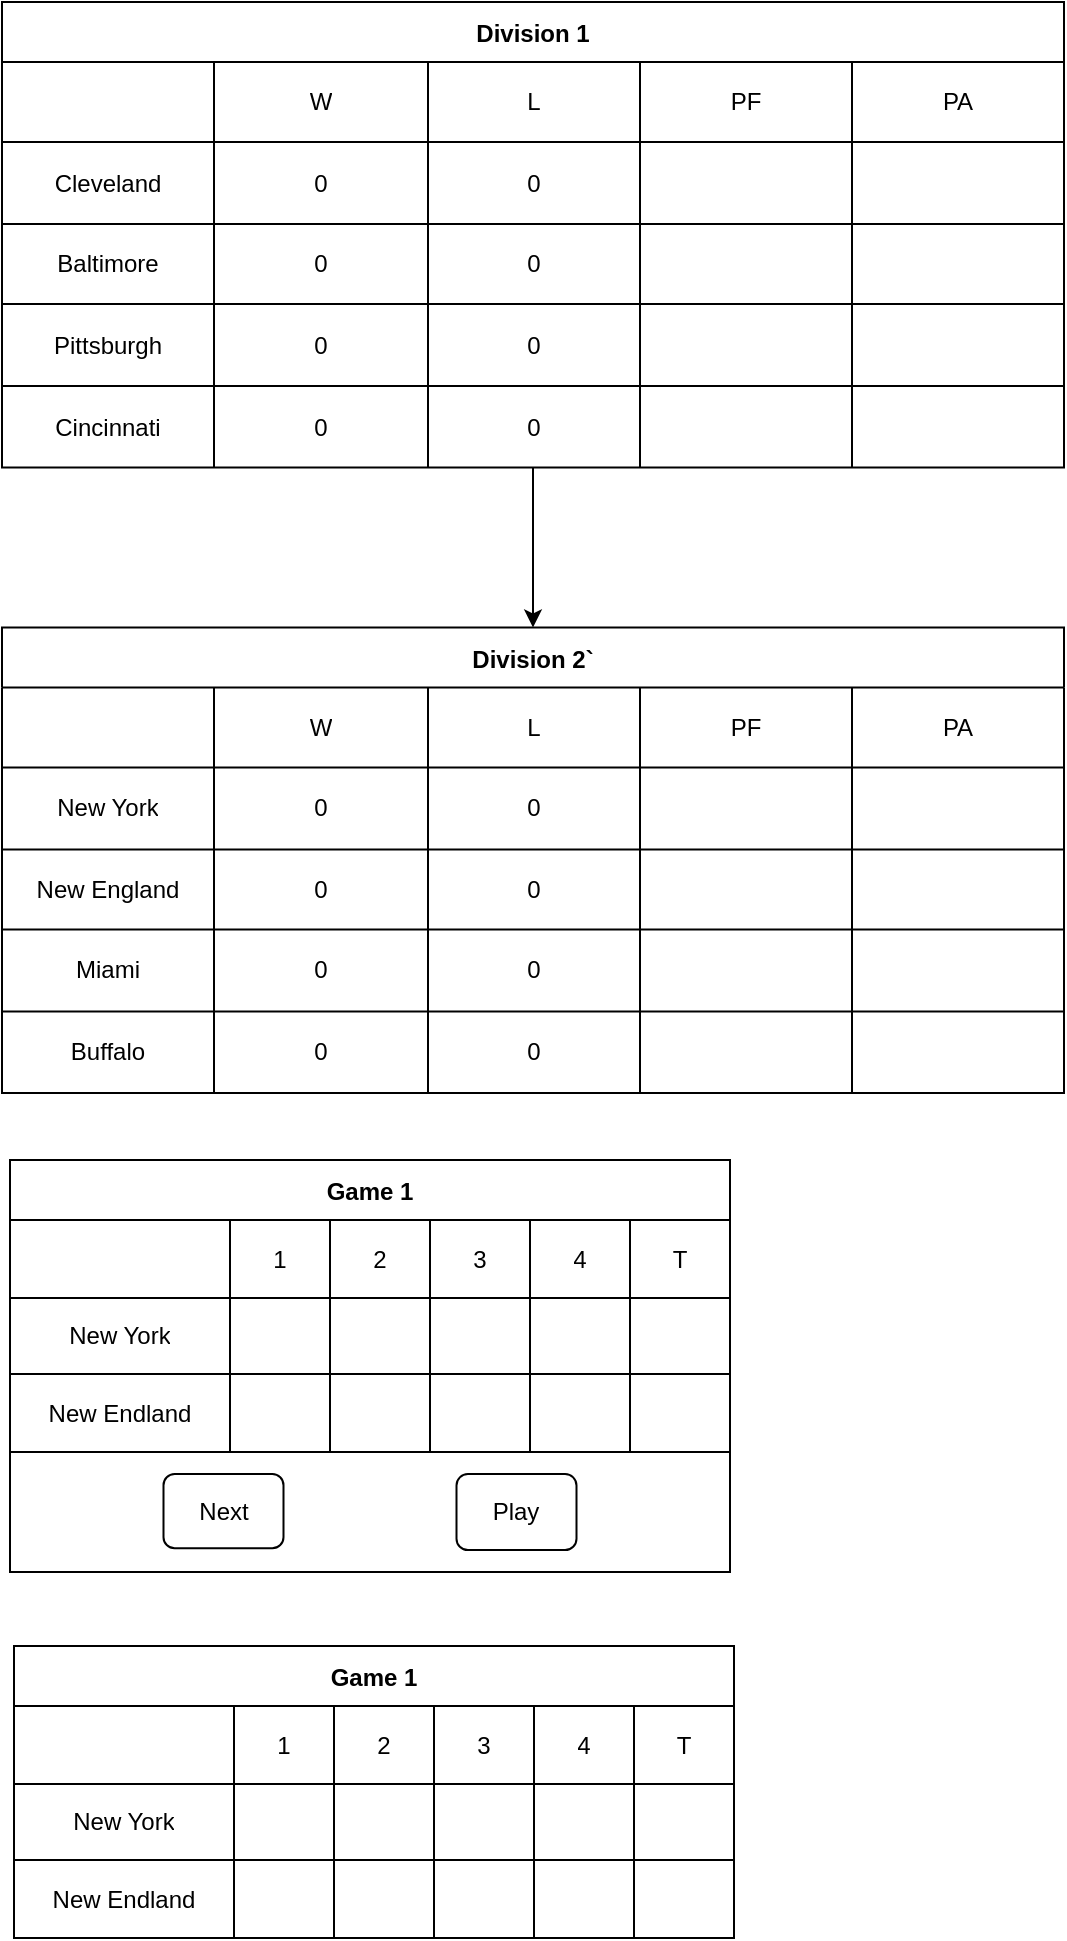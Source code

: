 <mxfile version="20.5.3" type="github"><diagram id="_qhBc4zWYkyb0zUqswp9" name="Page-1"><mxGraphModel dx="1422" dy="716" grid="0" gridSize="10" guides="1" tooltips="1" connect="1" arrows="1" fold="1" page="1" pageScale="1" pageWidth="850" pageHeight="1100" background="none" math="0" shadow="0"><root><mxCell id="0"/><mxCell id="1" parent="0"/><mxCell id="_tlVLMFGA-t9xnmQ0L-8-78" value="" style="edgeStyle=orthogonalEdgeStyle;rounded=0;orthogonalLoop=1;jettySize=auto;html=1;" parent="1" source="_tlVLMFGA-t9xnmQ0L-8-2" target="_tlVLMFGA-t9xnmQ0L-8-47" edge="1"><mxGeometry relative="1" as="geometry"/></mxCell><mxCell id="_tlVLMFGA-t9xnmQ0L-8-2" value="Division 1" style="shape=table;startSize=30;container=1;collapsible=0;childLayout=tableLayout;fontStyle=1;align=center;" parent="1" vertex="1"><mxGeometry x="76" y="51" width="531" height="232.75" as="geometry"/></mxCell><mxCell id="_tlVLMFGA-t9xnmQ0L-8-33" style="shape=tableRow;horizontal=0;startSize=0;swimlaneHead=0;swimlaneBody=0;top=0;left=0;bottom=0;right=0;collapsible=0;dropTarget=0;fillColor=none;points=[[0,0.5],[1,0.5]];portConstraint=eastwest;" parent="_tlVLMFGA-t9xnmQ0L-8-2" vertex="1"><mxGeometry y="30" width="531" height="40" as="geometry"/></mxCell><mxCell id="_tlVLMFGA-t9xnmQ0L-8-34" style="shape=partialRectangle;html=1;whiteSpace=wrap;connectable=0;fillColor=none;top=0;left=0;bottom=0;right=0;overflow=hidden;" parent="_tlVLMFGA-t9xnmQ0L-8-33" vertex="1"><mxGeometry width="106" height="40" as="geometry"><mxRectangle width="106" height="40" as="alternateBounds"/></mxGeometry></mxCell><mxCell id="_tlVLMFGA-t9xnmQ0L-8-35" value="W" style="shape=partialRectangle;html=1;whiteSpace=wrap;connectable=0;fillColor=none;top=0;left=0;bottom=0;right=0;overflow=hidden;" parent="_tlVLMFGA-t9xnmQ0L-8-33" vertex="1"><mxGeometry x="106" width="107" height="40" as="geometry"><mxRectangle width="107" height="40" as="alternateBounds"/></mxGeometry></mxCell><mxCell id="_tlVLMFGA-t9xnmQ0L-8-36" value="L" style="shape=partialRectangle;html=1;whiteSpace=wrap;connectable=0;fillColor=none;top=0;left=0;bottom=0;right=0;overflow=hidden;" parent="_tlVLMFGA-t9xnmQ0L-8-33" vertex="1"><mxGeometry x="213" width="106" height="40" as="geometry"><mxRectangle width="106" height="40" as="alternateBounds"/></mxGeometry></mxCell><mxCell id="_tlVLMFGA-t9xnmQ0L-8-42" value="PF" style="shape=partialRectangle;html=1;whiteSpace=wrap;connectable=0;fillColor=none;top=0;left=0;bottom=0;right=0;overflow=hidden;" parent="_tlVLMFGA-t9xnmQ0L-8-33" vertex="1"><mxGeometry x="319" width="106" height="40" as="geometry"><mxRectangle width="106" height="40" as="alternateBounds"/></mxGeometry></mxCell><mxCell id="_tlVLMFGA-t9xnmQ0L-8-37" value="PA" style="shape=partialRectangle;html=1;whiteSpace=wrap;connectable=0;fillColor=none;top=0;left=0;bottom=0;right=0;overflow=hidden;" parent="_tlVLMFGA-t9xnmQ0L-8-33" vertex="1"><mxGeometry x="425" width="106" height="40" as="geometry"><mxRectangle width="106" height="40" as="alternateBounds"/></mxGeometry></mxCell><mxCell id="_tlVLMFGA-t9xnmQ0L-8-3" value="" style="shape=tableRow;horizontal=0;startSize=0;swimlaneHead=0;swimlaneBody=0;top=0;left=0;bottom=0;right=0;collapsible=0;dropTarget=0;fillColor=none;points=[[0,0.5],[1,0.5]];portConstraint=eastwest;" parent="_tlVLMFGA-t9xnmQ0L-8-2" vertex="1"><mxGeometry y="70" width="531" height="41" as="geometry"/></mxCell><mxCell id="_tlVLMFGA-t9xnmQ0L-8-4" value="Cleveland" style="shape=partialRectangle;html=1;whiteSpace=wrap;connectable=0;fillColor=none;top=0;left=0;bottom=0;right=0;overflow=hidden;" parent="_tlVLMFGA-t9xnmQ0L-8-3" vertex="1"><mxGeometry width="106" height="41" as="geometry"><mxRectangle width="106" height="41" as="alternateBounds"/></mxGeometry></mxCell><mxCell id="_tlVLMFGA-t9xnmQ0L-8-5" value="0" style="shape=partialRectangle;html=1;whiteSpace=wrap;connectable=0;fillColor=none;top=0;left=0;bottom=0;right=0;overflow=hidden;" parent="_tlVLMFGA-t9xnmQ0L-8-3" vertex="1"><mxGeometry x="106" width="107" height="41" as="geometry"><mxRectangle width="107" height="41" as="alternateBounds"/></mxGeometry></mxCell><mxCell id="_tlVLMFGA-t9xnmQ0L-8-6" value="0" style="shape=partialRectangle;html=1;whiteSpace=wrap;connectable=0;fillColor=none;top=0;left=0;bottom=0;right=0;overflow=hidden;" parent="_tlVLMFGA-t9xnmQ0L-8-3" vertex="1"><mxGeometry x="213" width="106" height="41" as="geometry"><mxRectangle width="106" height="41" as="alternateBounds"/></mxGeometry></mxCell><mxCell id="_tlVLMFGA-t9xnmQ0L-8-43" style="shape=partialRectangle;html=1;whiteSpace=wrap;connectable=0;fillColor=none;top=0;left=0;bottom=0;right=0;overflow=hidden;" parent="_tlVLMFGA-t9xnmQ0L-8-3" vertex="1"><mxGeometry x="319" width="106" height="41" as="geometry"><mxRectangle width="106" height="41" as="alternateBounds"/></mxGeometry></mxCell><mxCell id="_tlVLMFGA-t9xnmQ0L-8-38" style="shape=partialRectangle;html=1;whiteSpace=wrap;connectable=0;fillColor=none;top=0;left=0;bottom=0;right=0;overflow=hidden;" parent="_tlVLMFGA-t9xnmQ0L-8-3" vertex="1"><mxGeometry x="425" width="106" height="41" as="geometry"><mxRectangle width="106" height="41" as="alternateBounds"/></mxGeometry></mxCell><mxCell id="_tlVLMFGA-t9xnmQ0L-8-7" value="" style="shape=tableRow;horizontal=0;startSize=0;swimlaneHead=0;swimlaneBody=0;top=0;left=0;bottom=0;right=0;collapsible=0;dropTarget=0;fillColor=none;points=[[0,0.5],[1,0.5]];portConstraint=eastwest;" parent="_tlVLMFGA-t9xnmQ0L-8-2" vertex="1"><mxGeometry y="111" width="531" height="40" as="geometry"/></mxCell><mxCell id="_tlVLMFGA-t9xnmQ0L-8-8" value="Baltimore" style="shape=partialRectangle;html=1;whiteSpace=wrap;connectable=0;fillColor=none;top=0;left=0;bottom=0;right=0;overflow=hidden;" parent="_tlVLMFGA-t9xnmQ0L-8-7" vertex="1"><mxGeometry width="106" height="40" as="geometry"><mxRectangle width="106" height="40" as="alternateBounds"/></mxGeometry></mxCell><mxCell id="_tlVLMFGA-t9xnmQ0L-8-9" value="0" style="shape=partialRectangle;html=1;whiteSpace=wrap;connectable=0;fillColor=none;top=0;left=0;bottom=0;right=0;overflow=hidden;" parent="_tlVLMFGA-t9xnmQ0L-8-7" vertex="1"><mxGeometry x="106" width="107" height="40" as="geometry"><mxRectangle width="107" height="40" as="alternateBounds"/></mxGeometry></mxCell><mxCell id="_tlVLMFGA-t9xnmQ0L-8-10" value="0" style="shape=partialRectangle;html=1;whiteSpace=wrap;connectable=0;fillColor=none;top=0;left=0;bottom=0;right=0;overflow=hidden;" parent="_tlVLMFGA-t9xnmQ0L-8-7" vertex="1"><mxGeometry x="213" width="106" height="40" as="geometry"><mxRectangle width="106" height="40" as="alternateBounds"/></mxGeometry></mxCell><mxCell id="_tlVLMFGA-t9xnmQ0L-8-44" style="shape=partialRectangle;html=1;whiteSpace=wrap;connectable=0;fillColor=none;top=0;left=0;bottom=0;right=0;overflow=hidden;" parent="_tlVLMFGA-t9xnmQ0L-8-7" vertex="1"><mxGeometry x="319" width="106" height="40" as="geometry"><mxRectangle width="106" height="40" as="alternateBounds"/></mxGeometry></mxCell><mxCell id="_tlVLMFGA-t9xnmQ0L-8-39" style="shape=partialRectangle;html=1;whiteSpace=wrap;connectable=0;fillColor=none;top=0;left=0;bottom=0;right=0;overflow=hidden;" parent="_tlVLMFGA-t9xnmQ0L-8-7" vertex="1"><mxGeometry x="425" width="106" height="40" as="geometry"><mxRectangle width="106" height="40" as="alternateBounds"/></mxGeometry></mxCell><mxCell id="_tlVLMFGA-t9xnmQ0L-8-11" value="" style="shape=tableRow;horizontal=0;startSize=0;swimlaneHead=0;swimlaneBody=0;top=0;left=0;bottom=0;right=0;collapsible=0;dropTarget=0;fillColor=none;points=[[0,0.5],[1,0.5]];portConstraint=eastwest;" parent="_tlVLMFGA-t9xnmQ0L-8-2" vertex="1"><mxGeometry y="151" width="531" height="41" as="geometry"/></mxCell><mxCell id="_tlVLMFGA-t9xnmQ0L-8-12" value="Pittsburgh" style="shape=partialRectangle;html=1;whiteSpace=wrap;connectable=0;fillColor=none;top=0;left=0;bottom=0;right=0;overflow=hidden;" parent="_tlVLMFGA-t9xnmQ0L-8-11" vertex="1"><mxGeometry width="106" height="41" as="geometry"><mxRectangle width="106" height="41" as="alternateBounds"/></mxGeometry></mxCell><mxCell id="_tlVLMFGA-t9xnmQ0L-8-13" value="0" style="shape=partialRectangle;html=1;whiteSpace=wrap;connectable=0;fillColor=none;top=0;left=0;bottom=0;right=0;overflow=hidden;" parent="_tlVLMFGA-t9xnmQ0L-8-11" vertex="1"><mxGeometry x="106" width="107" height="41" as="geometry"><mxRectangle width="107" height="41" as="alternateBounds"/></mxGeometry></mxCell><mxCell id="_tlVLMFGA-t9xnmQ0L-8-14" value="0" style="shape=partialRectangle;html=1;whiteSpace=wrap;connectable=0;fillColor=none;top=0;left=0;bottom=0;right=0;overflow=hidden;" parent="_tlVLMFGA-t9xnmQ0L-8-11" vertex="1"><mxGeometry x="213" width="106" height="41" as="geometry"><mxRectangle width="106" height="41" as="alternateBounds"/></mxGeometry></mxCell><mxCell id="_tlVLMFGA-t9xnmQ0L-8-45" style="shape=partialRectangle;html=1;whiteSpace=wrap;connectable=0;fillColor=none;top=0;left=0;bottom=0;right=0;overflow=hidden;" parent="_tlVLMFGA-t9xnmQ0L-8-11" vertex="1"><mxGeometry x="319" width="106" height="41" as="geometry"><mxRectangle width="106" height="41" as="alternateBounds"/></mxGeometry></mxCell><mxCell id="_tlVLMFGA-t9xnmQ0L-8-40" style="shape=partialRectangle;html=1;whiteSpace=wrap;connectable=0;fillColor=none;top=0;left=0;bottom=0;right=0;overflow=hidden;" parent="_tlVLMFGA-t9xnmQ0L-8-11" vertex="1"><mxGeometry x="425" width="106" height="41" as="geometry"><mxRectangle width="106" height="41" as="alternateBounds"/></mxGeometry></mxCell><mxCell id="_tlVLMFGA-t9xnmQ0L-8-29" style="shape=tableRow;horizontal=0;startSize=0;swimlaneHead=0;swimlaneBody=0;top=0;left=0;bottom=0;right=0;collapsible=0;dropTarget=0;fillColor=none;points=[[0,0.5],[1,0.5]];portConstraint=eastwest;" parent="_tlVLMFGA-t9xnmQ0L-8-2" vertex="1"><mxGeometry y="192" width="531" height="41" as="geometry"/></mxCell><mxCell id="_tlVLMFGA-t9xnmQ0L-8-30" value="Cincinnati" style="shape=partialRectangle;html=1;whiteSpace=wrap;connectable=0;fillColor=none;top=0;left=0;bottom=0;right=0;overflow=hidden;" parent="_tlVLMFGA-t9xnmQ0L-8-29" vertex="1"><mxGeometry width="106" height="41" as="geometry"><mxRectangle width="106" height="41" as="alternateBounds"/></mxGeometry></mxCell><mxCell id="_tlVLMFGA-t9xnmQ0L-8-31" value="0" style="shape=partialRectangle;html=1;whiteSpace=wrap;connectable=0;fillColor=none;top=0;left=0;bottom=0;right=0;overflow=hidden;" parent="_tlVLMFGA-t9xnmQ0L-8-29" vertex="1"><mxGeometry x="106" width="107" height="41" as="geometry"><mxRectangle width="107" height="41" as="alternateBounds"/></mxGeometry></mxCell><mxCell id="_tlVLMFGA-t9xnmQ0L-8-32" value="0" style="shape=partialRectangle;html=1;whiteSpace=wrap;connectable=0;fillColor=none;top=0;left=0;bottom=0;right=0;overflow=hidden;" parent="_tlVLMFGA-t9xnmQ0L-8-29" vertex="1"><mxGeometry x="213" width="106" height="41" as="geometry"><mxRectangle width="106" height="41" as="alternateBounds"/></mxGeometry></mxCell><mxCell id="_tlVLMFGA-t9xnmQ0L-8-46" style="shape=partialRectangle;html=1;whiteSpace=wrap;connectable=0;fillColor=none;top=0;left=0;bottom=0;right=0;overflow=hidden;" parent="_tlVLMFGA-t9xnmQ0L-8-29" vertex="1"><mxGeometry x="319" width="106" height="41" as="geometry"><mxRectangle width="106" height="41" as="alternateBounds"/></mxGeometry></mxCell><mxCell id="_tlVLMFGA-t9xnmQ0L-8-41" style="shape=partialRectangle;html=1;whiteSpace=wrap;connectable=0;fillColor=none;top=0;left=0;bottom=0;right=0;overflow=hidden;" parent="_tlVLMFGA-t9xnmQ0L-8-29" vertex="1"><mxGeometry x="425" width="106" height="41" as="geometry"><mxRectangle width="106" height="41" as="alternateBounds"/></mxGeometry></mxCell><mxCell id="_tlVLMFGA-t9xnmQ0L-8-47" value="Division 2`" style="shape=table;startSize=30;container=1;collapsible=0;childLayout=tableLayout;fontStyle=1;align=center;" parent="1" vertex="1"><mxGeometry x="76" y="363.75" width="531" height="232.75" as="geometry"/></mxCell><mxCell id="_tlVLMFGA-t9xnmQ0L-8-48" style="shape=tableRow;horizontal=0;startSize=0;swimlaneHead=0;swimlaneBody=0;top=0;left=0;bottom=0;right=0;collapsible=0;dropTarget=0;fillColor=none;points=[[0,0.5],[1,0.5]];portConstraint=eastwest;" parent="_tlVLMFGA-t9xnmQ0L-8-47" vertex="1"><mxGeometry y="30" width="531" height="40" as="geometry"/></mxCell><mxCell id="_tlVLMFGA-t9xnmQ0L-8-49" style="shape=partialRectangle;html=1;whiteSpace=wrap;connectable=0;fillColor=none;top=0;left=0;bottom=0;right=0;overflow=hidden;" parent="_tlVLMFGA-t9xnmQ0L-8-48" vertex="1"><mxGeometry width="106" height="40" as="geometry"><mxRectangle width="106" height="40" as="alternateBounds"/></mxGeometry></mxCell><mxCell id="_tlVLMFGA-t9xnmQ0L-8-50" value="W" style="shape=partialRectangle;html=1;whiteSpace=wrap;connectable=0;fillColor=none;top=0;left=0;bottom=0;right=0;overflow=hidden;" parent="_tlVLMFGA-t9xnmQ0L-8-48" vertex="1"><mxGeometry x="106" width="107" height="40" as="geometry"><mxRectangle width="107" height="40" as="alternateBounds"/></mxGeometry></mxCell><mxCell id="_tlVLMFGA-t9xnmQ0L-8-51" value="L" style="shape=partialRectangle;html=1;whiteSpace=wrap;connectable=0;fillColor=none;top=0;left=0;bottom=0;right=0;overflow=hidden;" parent="_tlVLMFGA-t9xnmQ0L-8-48" vertex="1"><mxGeometry x="213" width="106" height="40" as="geometry"><mxRectangle width="106" height="40" as="alternateBounds"/></mxGeometry></mxCell><mxCell id="_tlVLMFGA-t9xnmQ0L-8-52" value="PF" style="shape=partialRectangle;html=1;whiteSpace=wrap;connectable=0;fillColor=none;top=0;left=0;bottom=0;right=0;overflow=hidden;" parent="_tlVLMFGA-t9xnmQ0L-8-48" vertex="1"><mxGeometry x="319" width="106" height="40" as="geometry"><mxRectangle width="106" height="40" as="alternateBounds"/></mxGeometry></mxCell><mxCell id="_tlVLMFGA-t9xnmQ0L-8-53" value="PA" style="shape=partialRectangle;html=1;whiteSpace=wrap;connectable=0;fillColor=none;top=0;left=0;bottom=0;right=0;overflow=hidden;" parent="_tlVLMFGA-t9xnmQ0L-8-48" vertex="1"><mxGeometry x="425" width="106" height="40" as="geometry"><mxRectangle width="106" height="40" as="alternateBounds"/></mxGeometry></mxCell><mxCell id="_tlVLMFGA-t9xnmQ0L-8-54" value="" style="shape=tableRow;horizontal=0;startSize=0;swimlaneHead=0;swimlaneBody=0;top=0;left=0;bottom=0;right=0;collapsible=0;dropTarget=0;fillColor=none;points=[[0,0.5],[1,0.5]];portConstraint=eastwest;" parent="_tlVLMFGA-t9xnmQ0L-8-47" vertex="1"><mxGeometry y="70" width="531" height="41" as="geometry"/></mxCell><mxCell id="_tlVLMFGA-t9xnmQ0L-8-55" value="New York" style="shape=partialRectangle;html=1;whiteSpace=wrap;connectable=0;fillColor=none;top=0;left=0;bottom=0;right=0;overflow=hidden;" parent="_tlVLMFGA-t9xnmQ0L-8-54" vertex="1"><mxGeometry width="106" height="41" as="geometry"><mxRectangle width="106" height="41" as="alternateBounds"/></mxGeometry></mxCell><mxCell id="_tlVLMFGA-t9xnmQ0L-8-56" value="0" style="shape=partialRectangle;html=1;whiteSpace=wrap;connectable=0;fillColor=none;top=0;left=0;bottom=0;right=0;overflow=hidden;" parent="_tlVLMFGA-t9xnmQ0L-8-54" vertex="1"><mxGeometry x="106" width="107" height="41" as="geometry"><mxRectangle width="107" height="41" as="alternateBounds"/></mxGeometry></mxCell><mxCell id="_tlVLMFGA-t9xnmQ0L-8-57" value="0" style="shape=partialRectangle;html=1;whiteSpace=wrap;connectable=0;fillColor=none;top=0;left=0;bottom=0;right=0;overflow=hidden;" parent="_tlVLMFGA-t9xnmQ0L-8-54" vertex="1"><mxGeometry x="213" width="106" height="41" as="geometry"><mxRectangle width="106" height="41" as="alternateBounds"/></mxGeometry></mxCell><mxCell id="_tlVLMFGA-t9xnmQ0L-8-58" style="shape=partialRectangle;html=1;whiteSpace=wrap;connectable=0;fillColor=none;top=0;left=0;bottom=0;right=0;overflow=hidden;" parent="_tlVLMFGA-t9xnmQ0L-8-54" vertex="1"><mxGeometry x="319" width="106" height="41" as="geometry"><mxRectangle width="106" height="41" as="alternateBounds"/></mxGeometry></mxCell><mxCell id="_tlVLMFGA-t9xnmQ0L-8-59" style="shape=partialRectangle;html=1;whiteSpace=wrap;connectable=0;fillColor=none;top=0;left=0;bottom=0;right=0;overflow=hidden;" parent="_tlVLMFGA-t9xnmQ0L-8-54" vertex="1"><mxGeometry x="425" width="106" height="41" as="geometry"><mxRectangle width="106" height="41" as="alternateBounds"/></mxGeometry></mxCell><mxCell id="_tlVLMFGA-t9xnmQ0L-8-60" value="" style="shape=tableRow;horizontal=0;startSize=0;swimlaneHead=0;swimlaneBody=0;top=0;left=0;bottom=0;right=0;collapsible=0;dropTarget=0;fillColor=none;points=[[0,0.5],[1,0.5]];portConstraint=eastwest;" parent="_tlVLMFGA-t9xnmQ0L-8-47" vertex="1"><mxGeometry y="111" width="531" height="40" as="geometry"/></mxCell><mxCell id="_tlVLMFGA-t9xnmQ0L-8-61" value="New England" style="shape=partialRectangle;html=1;whiteSpace=wrap;connectable=0;fillColor=none;top=0;left=0;bottom=0;right=0;overflow=hidden;" parent="_tlVLMFGA-t9xnmQ0L-8-60" vertex="1"><mxGeometry width="106" height="40" as="geometry"><mxRectangle width="106" height="40" as="alternateBounds"/></mxGeometry></mxCell><mxCell id="_tlVLMFGA-t9xnmQ0L-8-62" value="0" style="shape=partialRectangle;html=1;whiteSpace=wrap;connectable=0;fillColor=none;top=0;left=0;bottom=0;right=0;overflow=hidden;" parent="_tlVLMFGA-t9xnmQ0L-8-60" vertex="1"><mxGeometry x="106" width="107" height="40" as="geometry"><mxRectangle width="107" height="40" as="alternateBounds"/></mxGeometry></mxCell><mxCell id="_tlVLMFGA-t9xnmQ0L-8-63" value="0" style="shape=partialRectangle;html=1;whiteSpace=wrap;connectable=0;fillColor=none;top=0;left=0;bottom=0;right=0;overflow=hidden;" parent="_tlVLMFGA-t9xnmQ0L-8-60" vertex="1"><mxGeometry x="213" width="106" height="40" as="geometry"><mxRectangle width="106" height="40" as="alternateBounds"/></mxGeometry></mxCell><mxCell id="_tlVLMFGA-t9xnmQ0L-8-64" style="shape=partialRectangle;html=1;whiteSpace=wrap;connectable=0;fillColor=none;top=0;left=0;bottom=0;right=0;overflow=hidden;" parent="_tlVLMFGA-t9xnmQ0L-8-60" vertex="1"><mxGeometry x="319" width="106" height="40" as="geometry"><mxRectangle width="106" height="40" as="alternateBounds"/></mxGeometry></mxCell><mxCell id="_tlVLMFGA-t9xnmQ0L-8-65" style="shape=partialRectangle;html=1;whiteSpace=wrap;connectable=0;fillColor=none;top=0;left=0;bottom=0;right=0;overflow=hidden;" parent="_tlVLMFGA-t9xnmQ0L-8-60" vertex="1"><mxGeometry x="425" width="106" height="40" as="geometry"><mxRectangle width="106" height="40" as="alternateBounds"/></mxGeometry></mxCell><mxCell id="_tlVLMFGA-t9xnmQ0L-8-66" value="" style="shape=tableRow;horizontal=0;startSize=0;swimlaneHead=0;swimlaneBody=0;top=0;left=0;bottom=0;right=0;collapsible=0;dropTarget=0;fillColor=none;points=[[0,0.5],[1,0.5]];portConstraint=eastwest;" parent="_tlVLMFGA-t9xnmQ0L-8-47" vertex="1"><mxGeometry y="151" width="531" height="41" as="geometry"/></mxCell><mxCell id="_tlVLMFGA-t9xnmQ0L-8-67" value="Miami" style="shape=partialRectangle;html=1;whiteSpace=wrap;connectable=0;fillColor=none;top=0;left=0;bottom=0;right=0;overflow=hidden;" parent="_tlVLMFGA-t9xnmQ0L-8-66" vertex="1"><mxGeometry width="106" height="41" as="geometry"><mxRectangle width="106" height="41" as="alternateBounds"/></mxGeometry></mxCell><mxCell id="_tlVLMFGA-t9xnmQ0L-8-68" value="0" style="shape=partialRectangle;html=1;whiteSpace=wrap;connectable=0;fillColor=none;top=0;left=0;bottom=0;right=0;overflow=hidden;" parent="_tlVLMFGA-t9xnmQ0L-8-66" vertex="1"><mxGeometry x="106" width="107" height="41" as="geometry"><mxRectangle width="107" height="41" as="alternateBounds"/></mxGeometry></mxCell><mxCell id="_tlVLMFGA-t9xnmQ0L-8-69" value="0" style="shape=partialRectangle;html=1;whiteSpace=wrap;connectable=0;fillColor=none;top=0;left=0;bottom=0;right=0;overflow=hidden;" parent="_tlVLMFGA-t9xnmQ0L-8-66" vertex="1"><mxGeometry x="213" width="106" height="41" as="geometry"><mxRectangle width="106" height="41" as="alternateBounds"/></mxGeometry></mxCell><mxCell id="_tlVLMFGA-t9xnmQ0L-8-70" style="shape=partialRectangle;html=1;whiteSpace=wrap;connectable=0;fillColor=none;top=0;left=0;bottom=0;right=0;overflow=hidden;" parent="_tlVLMFGA-t9xnmQ0L-8-66" vertex="1"><mxGeometry x="319" width="106" height="41" as="geometry"><mxRectangle width="106" height="41" as="alternateBounds"/></mxGeometry></mxCell><mxCell id="_tlVLMFGA-t9xnmQ0L-8-71" style="shape=partialRectangle;html=1;whiteSpace=wrap;connectable=0;fillColor=none;top=0;left=0;bottom=0;right=0;overflow=hidden;" parent="_tlVLMFGA-t9xnmQ0L-8-66" vertex="1"><mxGeometry x="425" width="106" height="41" as="geometry"><mxRectangle width="106" height="41" as="alternateBounds"/></mxGeometry></mxCell><mxCell id="_tlVLMFGA-t9xnmQ0L-8-72" style="shape=tableRow;horizontal=0;startSize=0;swimlaneHead=0;swimlaneBody=0;top=0;left=0;bottom=0;right=0;collapsible=0;dropTarget=0;fillColor=none;points=[[0,0.5],[1,0.5]];portConstraint=eastwest;" parent="_tlVLMFGA-t9xnmQ0L-8-47" vertex="1"><mxGeometry y="192" width="531" height="41" as="geometry"/></mxCell><mxCell id="_tlVLMFGA-t9xnmQ0L-8-73" value="Buffalo" style="shape=partialRectangle;html=1;whiteSpace=wrap;connectable=0;fillColor=none;top=0;left=0;bottom=0;right=0;overflow=hidden;" parent="_tlVLMFGA-t9xnmQ0L-8-72" vertex="1"><mxGeometry width="106" height="41" as="geometry"><mxRectangle width="106" height="41" as="alternateBounds"/></mxGeometry></mxCell><mxCell id="_tlVLMFGA-t9xnmQ0L-8-74" value="0" style="shape=partialRectangle;html=1;whiteSpace=wrap;connectable=0;fillColor=none;top=0;left=0;bottom=0;right=0;overflow=hidden;" parent="_tlVLMFGA-t9xnmQ0L-8-72" vertex="1"><mxGeometry x="106" width="107" height="41" as="geometry"><mxRectangle width="107" height="41" as="alternateBounds"/></mxGeometry></mxCell><mxCell id="_tlVLMFGA-t9xnmQ0L-8-75" value="0" style="shape=partialRectangle;html=1;whiteSpace=wrap;connectable=0;fillColor=none;top=0;left=0;bottom=0;right=0;overflow=hidden;" parent="_tlVLMFGA-t9xnmQ0L-8-72" vertex="1"><mxGeometry x="213" width="106" height="41" as="geometry"><mxRectangle width="106" height="41" as="alternateBounds"/></mxGeometry></mxCell><mxCell id="_tlVLMFGA-t9xnmQ0L-8-76" style="shape=partialRectangle;html=1;whiteSpace=wrap;connectable=0;fillColor=none;top=0;left=0;bottom=0;right=0;overflow=hidden;" parent="_tlVLMFGA-t9xnmQ0L-8-72" vertex="1"><mxGeometry x="319" width="106" height="41" as="geometry"><mxRectangle width="106" height="41" as="alternateBounds"/></mxGeometry></mxCell><mxCell id="_tlVLMFGA-t9xnmQ0L-8-77" style="shape=partialRectangle;html=1;whiteSpace=wrap;connectable=0;fillColor=none;top=0;left=0;bottom=0;right=0;overflow=hidden;" parent="_tlVLMFGA-t9xnmQ0L-8-72" vertex="1"><mxGeometry x="425" width="106" height="41" as="geometry"><mxRectangle width="106" height="41" as="alternateBounds"/></mxGeometry></mxCell><mxCell id="V8wkL-AqUQbIU1kbGzRi-18" value="Game 1" style="shape=table;startSize=30;container=1;collapsible=0;childLayout=tableLayout;fontStyle=1;align=center;" parent="1" vertex="1"><mxGeometry x="80" y="630" width="360" height="146" as="geometry"/></mxCell><mxCell id="V8wkL-AqUQbIU1kbGzRi-31" style="shape=tableRow;horizontal=0;startSize=0;swimlaneHead=0;swimlaneBody=0;top=0;left=0;bottom=0;right=0;collapsible=0;dropTarget=0;fillColor=none;points=[[0,0.5],[1,0.5]];portConstraint=eastwest;" parent="V8wkL-AqUQbIU1kbGzRi-18" vertex="1"><mxGeometry y="30" width="360" height="39" as="geometry"/></mxCell><mxCell id="V8wkL-AqUQbIU1kbGzRi-32" style="shape=partialRectangle;html=1;whiteSpace=wrap;connectable=0;fillColor=none;top=0;left=0;bottom=0;right=0;overflow=hidden;" parent="V8wkL-AqUQbIU1kbGzRi-31" vertex="1"><mxGeometry width="110" height="39" as="geometry"><mxRectangle width="110" height="39" as="alternateBounds"/></mxGeometry></mxCell><mxCell id="V8wkL-AqUQbIU1kbGzRi-33" value="1" style="shape=partialRectangle;html=1;whiteSpace=wrap;connectable=0;fillColor=none;top=0;left=0;bottom=0;right=0;overflow=hidden;" parent="V8wkL-AqUQbIU1kbGzRi-31" vertex="1"><mxGeometry x="110" width="50" height="39" as="geometry"><mxRectangle width="50" height="39" as="alternateBounds"/></mxGeometry></mxCell><mxCell id="V8wkL-AqUQbIU1kbGzRi-34" value="2" style="shape=partialRectangle;html=1;whiteSpace=wrap;connectable=0;fillColor=none;top=0;left=0;bottom=0;right=0;overflow=hidden;" parent="V8wkL-AqUQbIU1kbGzRi-31" vertex="1"><mxGeometry x="160" width="50" height="39" as="geometry"><mxRectangle width="50" height="39" as="alternateBounds"/></mxGeometry></mxCell><mxCell id="V8wkL-AqUQbIU1kbGzRi-41" value="3" style="shape=partialRectangle;html=1;whiteSpace=wrap;connectable=0;fillColor=none;top=0;left=0;bottom=0;right=0;overflow=hidden;" parent="V8wkL-AqUQbIU1kbGzRi-31" vertex="1"><mxGeometry x="210" width="50" height="39" as="geometry"><mxRectangle width="50" height="39" as="alternateBounds"/></mxGeometry></mxCell><mxCell id="V8wkL-AqUQbIU1kbGzRi-38" value="4" style="shape=partialRectangle;html=1;whiteSpace=wrap;connectable=0;fillColor=none;top=0;left=0;bottom=0;right=0;overflow=hidden;" parent="V8wkL-AqUQbIU1kbGzRi-31" vertex="1"><mxGeometry x="260" width="50" height="39" as="geometry"><mxRectangle width="50" height="39" as="alternateBounds"/></mxGeometry></mxCell><mxCell id="V8wkL-AqUQbIU1kbGzRi-35" value="T" style="shape=partialRectangle;html=1;whiteSpace=wrap;connectable=0;fillColor=none;top=0;left=0;bottom=0;right=0;overflow=hidden;" parent="V8wkL-AqUQbIU1kbGzRi-31" vertex="1"><mxGeometry x="310" width="50" height="39" as="geometry"><mxRectangle width="50" height="39" as="alternateBounds"/></mxGeometry></mxCell><mxCell id="V8wkL-AqUQbIU1kbGzRi-19" value="" style="shape=tableRow;horizontal=0;startSize=0;swimlaneHead=0;swimlaneBody=0;top=0;left=0;bottom=0;right=0;collapsible=0;dropTarget=0;fillColor=none;points=[[0,0.5],[1,0.5]];portConstraint=eastwest;" parent="V8wkL-AqUQbIU1kbGzRi-18" vertex="1"><mxGeometry y="69" width="360" height="38" as="geometry"/></mxCell><mxCell id="V8wkL-AqUQbIU1kbGzRi-20" value="New York" style="shape=partialRectangle;html=1;whiteSpace=wrap;connectable=0;fillColor=none;top=0;left=0;bottom=0;right=0;overflow=hidden;" parent="V8wkL-AqUQbIU1kbGzRi-19" vertex="1"><mxGeometry width="110" height="38" as="geometry"><mxRectangle width="110" height="38" as="alternateBounds"/></mxGeometry></mxCell><mxCell id="V8wkL-AqUQbIU1kbGzRi-21" value="" style="shape=partialRectangle;html=1;whiteSpace=wrap;connectable=0;fillColor=none;top=0;left=0;bottom=0;right=0;overflow=hidden;" parent="V8wkL-AqUQbIU1kbGzRi-19" vertex="1"><mxGeometry x="110" width="50" height="38" as="geometry"><mxRectangle width="50" height="38" as="alternateBounds"/></mxGeometry></mxCell><mxCell id="V8wkL-AqUQbIU1kbGzRi-22" value="" style="shape=partialRectangle;html=1;whiteSpace=wrap;connectable=0;fillColor=none;top=0;left=0;bottom=0;right=0;overflow=hidden;" parent="V8wkL-AqUQbIU1kbGzRi-19" vertex="1"><mxGeometry x="160" width="50" height="38" as="geometry"><mxRectangle width="50" height="38" as="alternateBounds"/></mxGeometry></mxCell><mxCell id="V8wkL-AqUQbIU1kbGzRi-42" style="shape=partialRectangle;html=1;whiteSpace=wrap;connectable=0;fillColor=none;top=0;left=0;bottom=0;right=0;overflow=hidden;" parent="V8wkL-AqUQbIU1kbGzRi-19" vertex="1"><mxGeometry x="210" width="50" height="38" as="geometry"><mxRectangle width="50" height="38" as="alternateBounds"/></mxGeometry></mxCell><mxCell id="V8wkL-AqUQbIU1kbGzRi-39" style="shape=partialRectangle;html=1;whiteSpace=wrap;connectable=0;fillColor=none;top=0;left=0;bottom=0;right=0;overflow=hidden;" parent="V8wkL-AqUQbIU1kbGzRi-19" vertex="1"><mxGeometry x="260" width="50" height="38" as="geometry"><mxRectangle width="50" height="38" as="alternateBounds"/></mxGeometry></mxCell><mxCell id="V8wkL-AqUQbIU1kbGzRi-36" style="shape=partialRectangle;html=1;whiteSpace=wrap;connectable=0;fillColor=none;top=0;left=0;bottom=0;right=0;overflow=hidden;" parent="V8wkL-AqUQbIU1kbGzRi-19" vertex="1"><mxGeometry x="310" width="50" height="38" as="geometry"><mxRectangle width="50" height="38" as="alternateBounds"/></mxGeometry></mxCell><mxCell id="eVAlSBOIwcMTepTh8a7U-3" value="" style="shape=tableRow;horizontal=0;startSize=0;swimlaneHead=0;swimlaneBody=0;top=0;left=0;bottom=0;right=0;collapsible=0;dropTarget=0;fillColor=none;points=[[0,0.5],[1,0.5]];portConstraint=eastwest;" parent="V8wkL-AqUQbIU1kbGzRi-18" vertex="1"><mxGeometry y="107" width="360" height="39" as="geometry"/></mxCell><mxCell id="eVAlSBOIwcMTepTh8a7U-4" value="New Endland" style="shape=partialRectangle;html=1;whiteSpace=wrap;connectable=0;fillColor=none;top=0;left=0;bottom=0;right=0;overflow=hidden;" parent="eVAlSBOIwcMTepTh8a7U-3" vertex="1"><mxGeometry width="110" height="39" as="geometry"><mxRectangle width="110" height="39" as="alternateBounds"/></mxGeometry></mxCell><mxCell id="eVAlSBOIwcMTepTh8a7U-5" value="" style="shape=partialRectangle;html=1;whiteSpace=wrap;connectable=0;fillColor=none;top=0;left=0;bottom=0;right=0;overflow=hidden;" parent="eVAlSBOIwcMTepTh8a7U-3" vertex="1"><mxGeometry x="110" width="50" height="39" as="geometry"><mxRectangle width="50" height="39" as="alternateBounds"/></mxGeometry></mxCell><mxCell id="eVAlSBOIwcMTepTh8a7U-6" value="" style="shape=partialRectangle;html=1;whiteSpace=wrap;connectable=0;fillColor=none;top=0;left=0;bottom=0;right=0;overflow=hidden;" parent="eVAlSBOIwcMTepTh8a7U-3" vertex="1"><mxGeometry x="160" width="50" height="39" as="geometry"><mxRectangle width="50" height="39" as="alternateBounds"/></mxGeometry></mxCell><mxCell id="eVAlSBOIwcMTepTh8a7U-7" style="shape=partialRectangle;html=1;whiteSpace=wrap;connectable=0;fillColor=none;top=0;left=0;bottom=0;right=0;overflow=hidden;" parent="eVAlSBOIwcMTepTh8a7U-3" vertex="1"><mxGeometry x="210" width="50" height="39" as="geometry"><mxRectangle width="50" height="39" as="alternateBounds"/></mxGeometry></mxCell><mxCell id="eVAlSBOIwcMTepTh8a7U-8" style="shape=partialRectangle;html=1;whiteSpace=wrap;connectable=0;fillColor=none;top=0;left=0;bottom=0;right=0;overflow=hidden;" parent="eVAlSBOIwcMTepTh8a7U-3" vertex="1"><mxGeometry x="260" width="50" height="39" as="geometry"><mxRectangle width="50" height="39" as="alternateBounds"/></mxGeometry></mxCell><mxCell id="eVAlSBOIwcMTepTh8a7U-9" style="shape=partialRectangle;html=1;whiteSpace=wrap;connectable=0;fillColor=none;top=0;left=0;bottom=0;right=0;overflow=hidden;" parent="eVAlSBOIwcMTepTh8a7U-3" vertex="1"><mxGeometry x="310" width="50" height="39" as="geometry"><mxRectangle width="50" height="39" as="alternateBounds"/></mxGeometry></mxCell><mxCell id="eVAlSBOIwcMTepTh8a7U-21" value="" style="group" parent="1" vertex="1" connectable="0"><mxGeometry x="80" y="776" width="360" height="60" as="geometry"/></mxCell><mxCell id="eVAlSBOIwcMTepTh8a7U-12" value="" style="rounded=0;whiteSpace=wrap;html=1;" parent="eVAlSBOIwcMTepTh8a7U-21" vertex="1"><mxGeometry width="360" height="60" as="geometry"/></mxCell><mxCell id="eVAlSBOIwcMTepTh8a7U-16" value="" style="group" parent="eVAlSBOIwcMTepTh8a7U-21" vertex="1" connectable="0"><mxGeometry x="76.75" y="11" width="206.5" height="38.04" as="geometry"/></mxCell><mxCell id="eVAlSBOIwcMTepTh8a7U-13" value="Next" style="rounded=1;whiteSpace=wrap;html=1;aspect=fixed;" parent="eVAlSBOIwcMTepTh8a7U-16" vertex="1"><mxGeometry width="60" height="37.14" as="geometry"/></mxCell><mxCell id="eVAlSBOIwcMTepTh8a7U-14" value="Play" style="rounded=1;whiteSpace=wrap;html=1;aspect=fixed;" parent="eVAlSBOIwcMTepTh8a7U-16" vertex="1"><mxGeometry x="146.5" width="60" height="38.04" as="geometry"/></mxCell><mxCell id="eVAlSBOIwcMTepTh8a7U-45" value="Game 1" style="shape=table;startSize=30;container=1;collapsible=0;childLayout=tableLayout;fontStyle=1;align=center;" parent="1" vertex="1"><mxGeometry x="82" y="873" width="360" height="146" as="geometry"/></mxCell><mxCell id="eVAlSBOIwcMTepTh8a7U-46" style="shape=tableRow;horizontal=0;startSize=0;swimlaneHead=0;swimlaneBody=0;top=0;left=0;bottom=0;right=0;collapsible=0;dropTarget=0;fillColor=none;points=[[0,0.5],[1,0.5]];portConstraint=eastwest;" parent="eVAlSBOIwcMTepTh8a7U-45" vertex="1"><mxGeometry y="30" width="360" height="39" as="geometry"/></mxCell><mxCell id="eVAlSBOIwcMTepTh8a7U-47" style="shape=partialRectangle;html=1;whiteSpace=wrap;connectable=0;fillColor=none;top=0;left=0;bottom=0;right=0;overflow=hidden;" parent="eVAlSBOIwcMTepTh8a7U-46" vertex="1"><mxGeometry width="110" height="39" as="geometry"><mxRectangle width="110" height="39" as="alternateBounds"/></mxGeometry></mxCell><mxCell id="eVAlSBOIwcMTepTh8a7U-48" value="1" style="shape=partialRectangle;html=1;whiteSpace=wrap;connectable=0;fillColor=none;top=0;left=0;bottom=0;right=0;overflow=hidden;" parent="eVAlSBOIwcMTepTh8a7U-46" vertex="1"><mxGeometry x="110" width="50" height="39" as="geometry"><mxRectangle width="50" height="39" as="alternateBounds"/></mxGeometry></mxCell><mxCell id="eVAlSBOIwcMTepTh8a7U-49" value="2" style="shape=partialRectangle;html=1;whiteSpace=wrap;connectable=0;fillColor=none;top=0;left=0;bottom=0;right=0;overflow=hidden;" parent="eVAlSBOIwcMTepTh8a7U-46" vertex="1"><mxGeometry x="160" width="50" height="39" as="geometry"><mxRectangle width="50" height="39" as="alternateBounds"/></mxGeometry></mxCell><mxCell id="eVAlSBOIwcMTepTh8a7U-50" value="3" style="shape=partialRectangle;html=1;whiteSpace=wrap;connectable=0;fillColor=none;top=0;left=0;bottom=0;right=0;overflow=hidden;" parent="eVAlSBOIwcMTepTh8a7U-46" vertex="1"><mxGeometry x="210" width="50" height="39" as="geometry"><mxRectangle width="50" height="39" as="alternateBounds"/></mxGeometry></mxCell><mxCell id="eVAlSBOIwcMTepTh8a7U-51" value="4" style="shape=partialRectangle;html=1;whiteSpace=wrap;connectable=0;fillColor=none;top=0;left=0;bottom=0;right=0;overflow=hidden;" parent="eVAlSBOIwcMTepTh8a7U-46" vertex="1"><mxGeometry x="260" width="50" height="39" as="geometry"><mxRectangle width="50" height="39" as="alternateBounds"/></mxGeometry></mxCell><mxCell id="eVAlSBOIwcMTepTh8a7U-52" value="T" style="shape=partialRectangle;html=1;whiteSpace=wrap;connectable=0;fillColor=none;top=0;left=0;bottom=0;right=0;overflow=hidden;" parent="eVAlSBOIwcMTepTh8a7U-46" vertex="1"><mxGeometry x="310" width="50" height="39" as="geometry"><mxRectangle width="50" height="39" as="alternateBounds"/></mxGeometry></mxCell><mxCell id="eVAlSBOIwcMTepTh8a7U-53" value="" style="shape=tableRow;horizontal=0;startSize=0;swimlaneHead=0;swimlaneBody=0;top=0;left=0;bottom=0;right=0;collapsible=0;dropTarget=0;fillColor=none;points=[[0,0.5],[1,0.5]];portConstraint=eastwest;" parent="eVAlSBOIwcMTepTh8a7U-45" vertex="1"><mxGeometry y="69" width="360" height="38" as="geometry"/></mxCell><mxCell id="eVAlSBOIwcMTepTh8a7U-54" value="New York" style="shape=partialRectangle;html=1;whiteSpace=wrap;connectable=0;fillColor=none;top=0;left=0;bottom=0;right=0;overflow=hidden;" parent="eVAlSBOIwcMTepTh8a7U-53" vertex="1"><mxGeometry width="110" height="38" as="geometry"><mxRectangle width="110" height="38" as="alternateBounds"/></mxGeometry></mxCell><mxCell id="eVAlSBOIwcMTepTh8a7U-55" value="" style="shape=partialRectangle;html=1;whiteSpace=wrap;connectable=0;fillColor=none;top=0;left=0;bottom=0;right=0;overflow=hidden;" parent="eVAlSBOIwcMTepTh8a7U-53" vertex="1"><mxGeometry x="110" width="50" height="38" as="geometry"><mxRectangle width="50" height="38" as="alternateBounds"/></mxGeometry></mxCell><mxCell id="eVAlSBOIwcMTepTh8a7U-56" value="" style="shape=partialRectangle;html=1;whiteSpace=wrap;connectable=0;fillColor=none;top=0;left=0;bottom=0;right=0;overflow=hidden;" parent="eVAlSBOIwcMTepTh8a7U-53" vertex="1"><mxGeometry x="160" width="50" height="38" as="geometry"><mxRectangle width="50" height="38" as="alternateBounds"/></mxGeometry></mxCell><mxCell id="eVAlSBOIwcMTepTh8a7U-57" style="shape=partialRectangle;html=1;whiteSpace=wrap;connectable=0;fillColor=none;top=0;left=0;bottom=0;right=0;overflow=hidden;" parent="eVAlSBOIwcMTepTh8a7U-53" vertex="1"><mxGeometry x="210" width="50" height="38" as="geometry"><mxRectangle width="50" height="38" as="alternateBounds"/></mxGeometry></mxCell><mxCell id="eVAlSBOIwcMTepTh8a7U-58" style="shape=partialRectangle;html=1;whiteSpace=wrap;connectable=0;fillColor=none;top=0;left=0;bottom=0;right=0;overflow=hidden;" parent="eVAlSBOIwcMTepTh8a7U-53" vertex="1"><mxGeometry x="260" width="50" height="38" as="geometry"><mxRectangle width="50" height="38" as="alternateBounds"/></mxGeometry></mxCell><mxCell id="eVAlSBOIwcMTepTh8a7U-59" style="shape=partialRectangle;html=1;whiteSpace=wrap;connectable=0;fillColor=none;top=0;left=0;bottom=0;right=0;overflow=hidden;" parent="eVAlSBOIwcMTepTh8a7U-53" vertex="1"><mxGeometry x="310" width="50" height="38" as="geometry"><mxRectangle width="50" height="38" as="alternateBounds"/></mxGeometry></mxCell><mxCell id="eVAlSBOIwcMTepTh8a7U-60" value="" style="shape=tableRow;horizontal=0;startSize=0;swimlaneHead=0;swimlaneBody=0;top=0;left=0;bottom=0;right=0;collapsible=0;dropTarget=0;fillColor=none;points=[[0,0.5],[1,0.5]];portConstraint=eastwest;" parent="eVAlSBOIwcMTepTh8a7U-45" vertex="1"><mxGeometry y="107" width="360" height="39" as="geometry"/></mxCell><mxCell id="eVAlSBOIwcMTepTh8a7U-61" value="New Endland" style="shape=partialRectangle;html=1;whiteSpace=wrap;connectable=0;fillColor=none;top=0;left=0;bottom=0;right=0;overflow=hidden;" parent="eVAlSBOIwcMTepTh8a7U-60" vertex="1"><mxGeometry width="110" height="39" as="geometry"><mxRectangle width="110" height="39" as="alternateBounds"/></mxGeometry></mxCell><mxCell id="eVAlSBOIwcMTepTh8a7U-62" value="" style="shape=partialRectangle;html=1;whiteSpace=wrap;connectable=0;fillColor=none;top=0;left=0;bottom=0;right=0;overflow=hidden;" parent="eVAlSBOIwcMTepTh8a7U-60" vertex="1"><mxGeometry x="110" width="50" height="39" as="geometry"><mxRectangle width="50" height="39" as="alternateBounds"/></mxGeometry></mxCell><mxCell id="eVAlSBOIwcMTepTh8a7U-63" value="" style="shape=partialRectangle;html=1;whiteSpace=wrap;connectable=0;fillColor=none;top=0;left=0;bottom=0;right=0;overflow=hidden;" parent="eVAlSBOIwcMTepTh8a7U-60" vertex="1"><mxGeometry x="160" width="50" height="39" as="geometry"><mxRectangle width="50" height="39" as="alternateBounds"/></mxGeometry></mxCell><mxCell id="eVAlSBOIwcMTepTh8a7U-64" style="shape=partialRectangle;html=1;whiteSpace=wrap;connectable=0;fillColor=none;top=0;left=0;bottom=0;right=0;overflow=hidden;" parent="eVAlSBOIwcMTepTh8a7U-60" vertex="1"><mxGeometry x="210" width="50" height="39" as="geometry"><mxRectangle width="50" height="39" as="alternateBounds"/></mxGeometry></mxCell><mxCell id="eVAlSBOIwcMTepTh8a7U-65" style="shape=partialRectangle;html=1;whiteSpace=wrap;connectable=0;fillColor=none;top=0;left=0;bottom=0;right=0;overflow=hidden;" parent="eVAlSBOIwcMTepTh8a7U-60" vertex="1"><mxGeometry x="260" width="50" height="39" as="geometry"><mxRectangle width="50" height="39" as="alternateBounds"/></mxGeometry></mxCell><mxCell id="eVAlSBOIwcMTepTh8a7U-66" style="shape=partialRectangle;html=1;whiteSpace=wrap;connectable=0;fillColor=none;top=0;left=0;bottom=0;right=0;overflow=hidden;" parent="eVAlSBOIwcMTepTh8a7U-60" vertex="1"><mxGeometry x="310" width="50" height="39" as="geometry"><mxRectangle width="50" height="39" as="alternateBounds"/></mxGeometry></mxCell></root></mxGraphModel></diagram></mxfile>